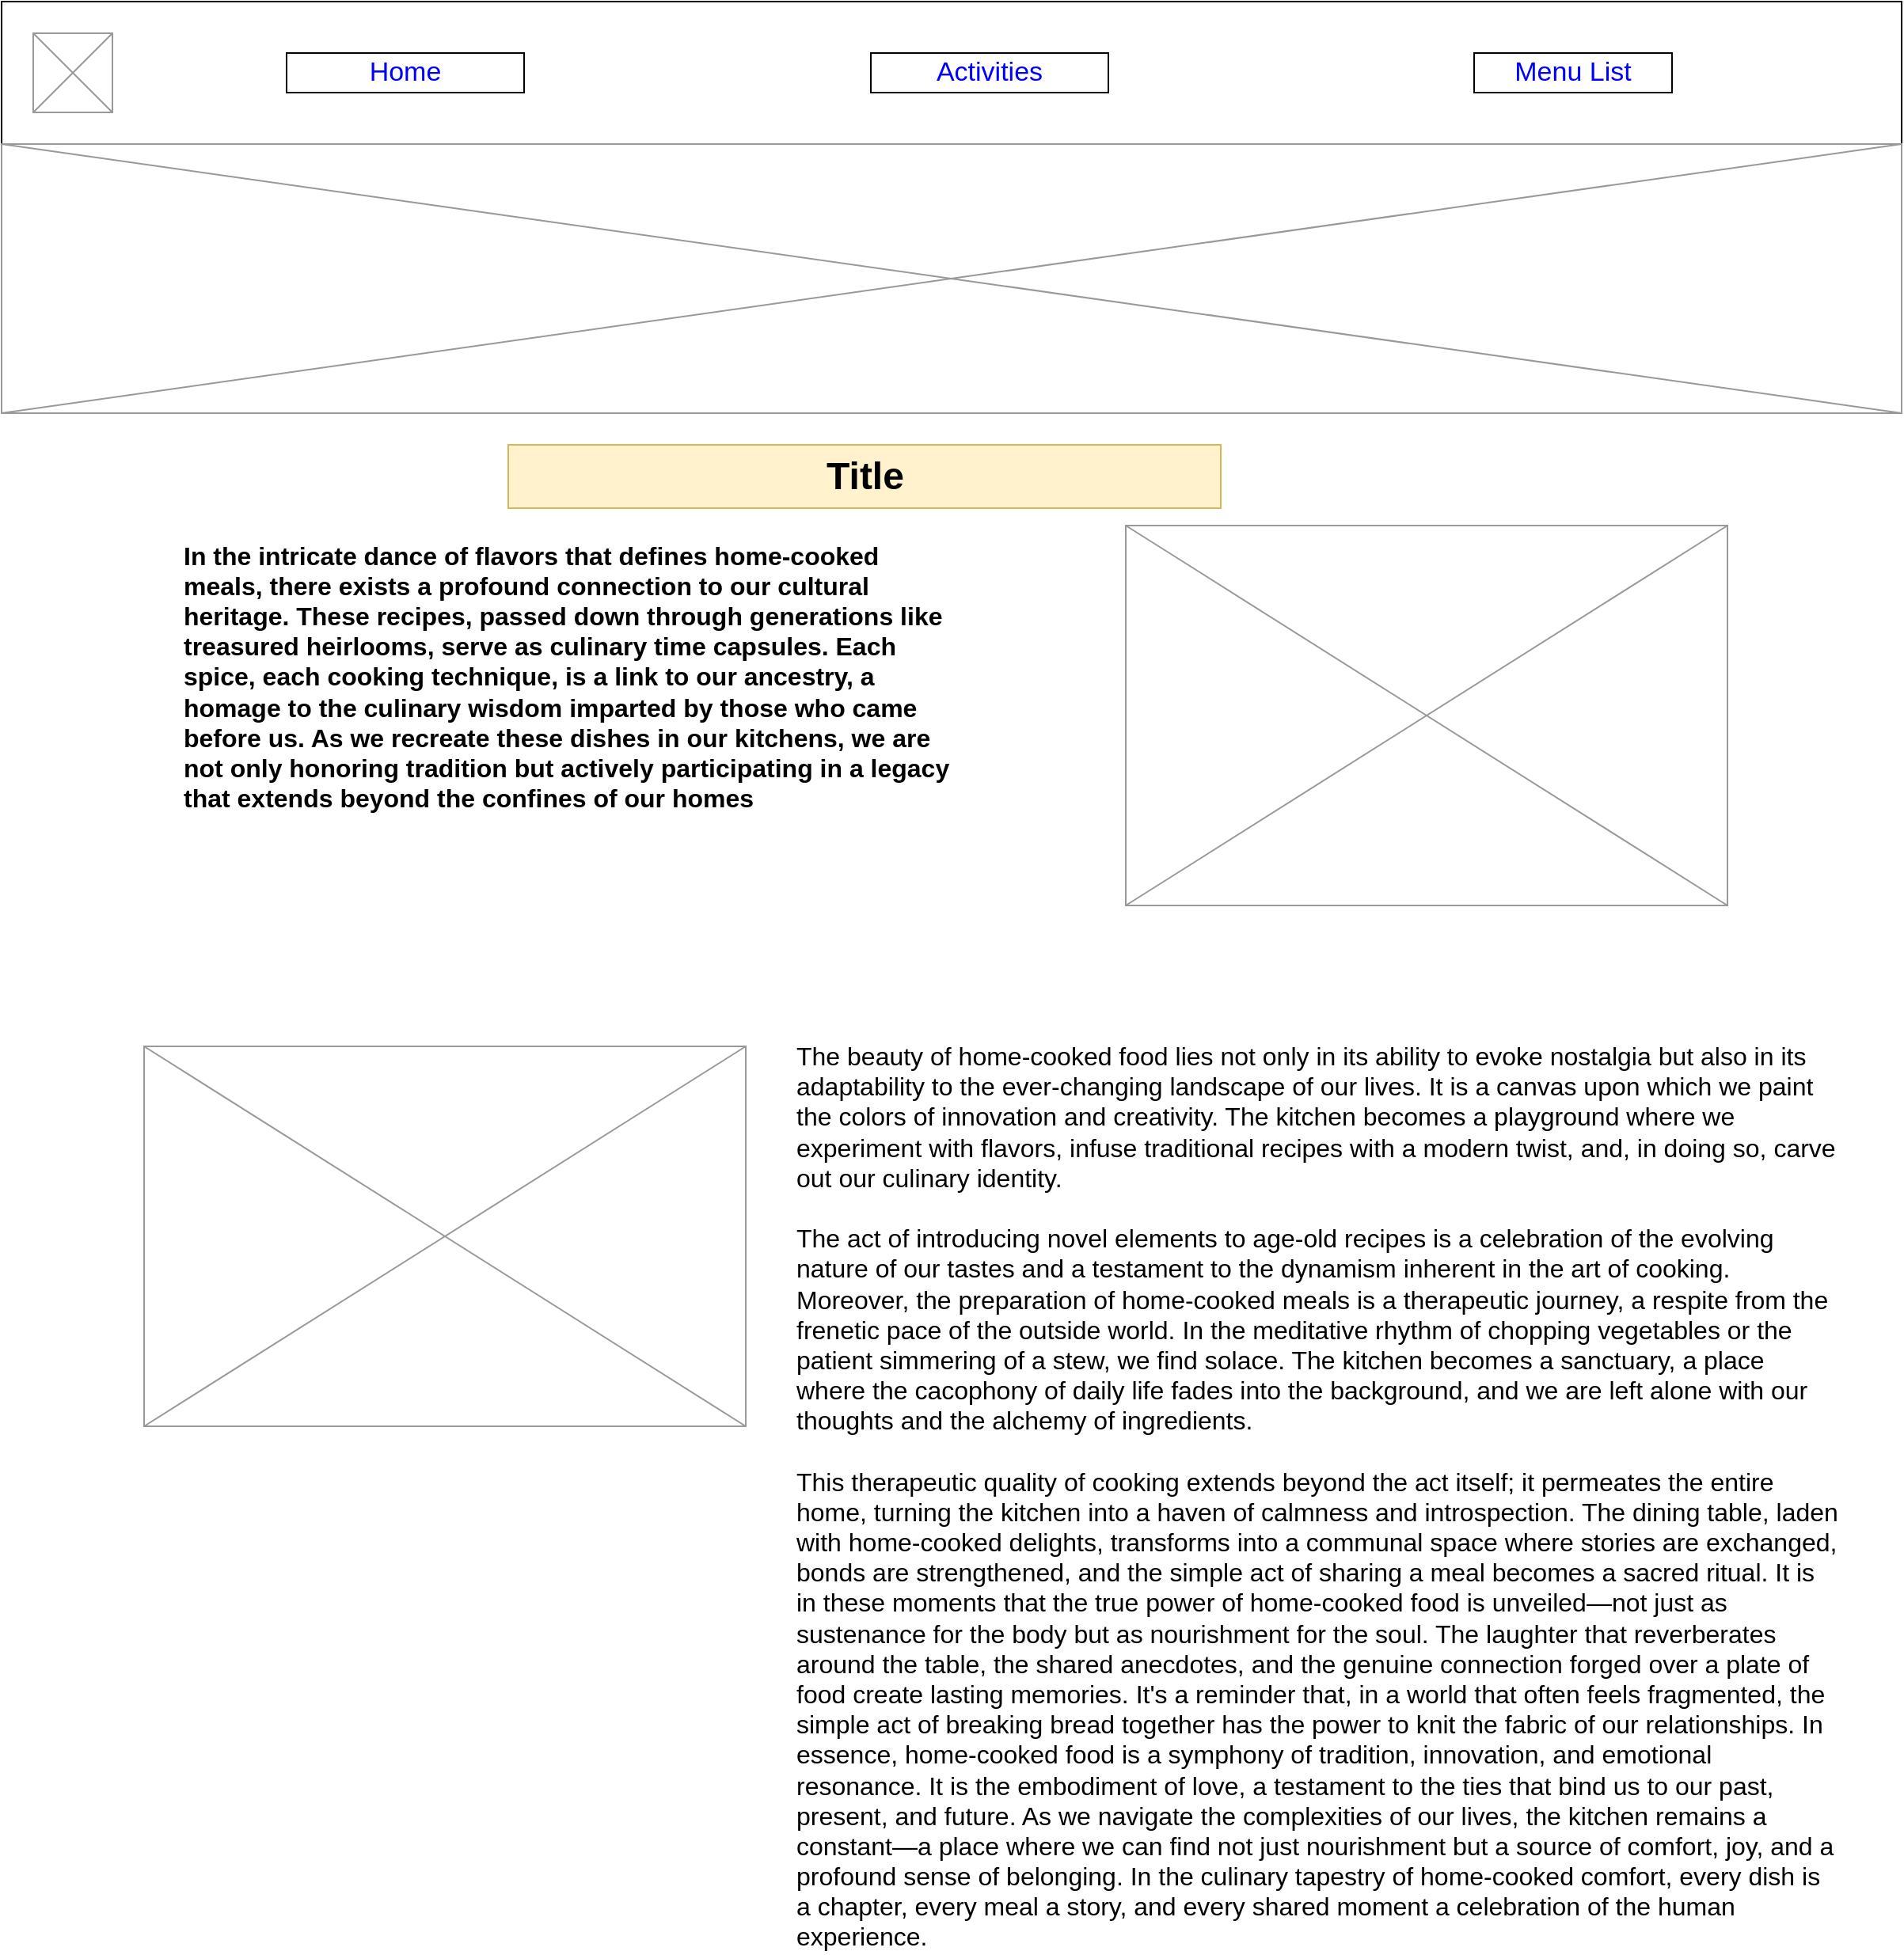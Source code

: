 <mxfile version="22.0.3" type="device" pages="3">
  <diagram name="Home" id="fePHpESY38d2t5W2Hg8Y">
    <mxGraphModel dx="1551" dy="906" grid="1" gridSize="10" guides="1" tooltips="1" connect="1" arrows="1" fold="1" page="1" pageScale="1" pageWidth="1200" pageHeight="1600" math="0" shadow="0">
      <root>
        <mxCell id="0" />
        <mxCell id="1" parent="0" />
        <mxCell id="f3_F9k_nzYE2Gdxumvm--1" value="" style="rounded=0;whiteSpace=wrap;html=1;" parent="1" vertex="1">
          <mxGeometry width="1200" height="90" as="geometry" />
        </mxCell>
        <mxCell id="AoFICt4fohvMHKeq20K6-1" value="" style="verticalLabelPosition=bottom;shadow=0;dashed=0;align=center;html=1;verticalAlign=top;strokeWidth=1;shape=mxgraph.mockup.graphics.simpleIcon;strokeColor=#999999;" vertex="1" parent="1">
          <mxGeometry x="20" y="20" width="50" height="50" as="geometry" />
        </mxCell>
        <mxCell id="AoFICt4fohvMHKeq20K6-5" value="Menu List" style="strokeColor=inherit;fillColor=inherit;gradientColor=inherit;strokeWidth=1;shadow=0;dashed=0;align=center;html=1;shape=mxgraph.mockup.text.rrect;rSize=0;fontSize=17;fontColor=#0000ff;whiteSpace=wrap;" vertex="1" parent="1">
          <mxGeometry x="930" y="32.5" width="125" height="25" as="geometry" />
        </mxCell>
        <mxCell id="AoFICt4fohvMHKeq20K6-4" value="Activities" style="strokeColor=inherit;fillColor=inherit;gradientColor=inherit;strokeWidth=1;shadow=0;dashed=0;align=center;html=1;shape=mxgraph.mockup.text.rrect;rSize=0;fontSize=17;fontColor=#0000ff;whiteSpace=wrap;" vertex="1" parent="1">
          <mxGeometry x="549" y="32.5" width="150" height="25" as="geometry" />
        </mxCell>
        <mxCell id="AoFICt4fohvMHKeq20K6-9" value="Home" style="strokeColor=inherit;fillColor=inherit;gradientColor=inherit;strokeWidth=1;shadow=0;dashed=0;align=center;html=1;shape=mxgraph.mockup.text.rrect;rSize=0;fontSize=17;fontColor=#0000ff;whiteSpace=wrap;" vertex="1" parent="1">
          <mxGeometry x="180" y="32.5" width="150" height="25" as="geometry" />
        </mxCell>
        <mxCell id="HTTb59zFbpHm0OaErmfY-1" value="" style="verticalLabelPosition=bottom;shadow=0;dashed=0;align=center;html=1;verticalAlign=top;strokeWidth=1;shape=mxgraph.mockup.graphics.simpleIcon;strokeColor=#999999;" vertex="1" parent="1">
          <mxGeometry y="90" width="1200" height="170" as="geometry" />
        </mxCell>
        <mxCell id="HTTb59zFbpHm0OaErmfY-2" value="" style="verticalLabelPosition=bottom;shadow=0;dashed=0;align=center;html=1;verticalAlign=top;strokeWidth=1;shape=mxgraph.mockup.graphics.simpleIcon;strokeColor=#999999;" vertex="1" parent="1">
          <mxGeometry x="710" y="331" width="380" height="240" as="geometry" />
        </mxCell>
        <mxCell id="HTTb59zFbpHm0OaErmfY-3" value="Title" style="text;strokeColor=#d6b656;fillColor=#fff2cc;html=1;fontSize=24;fontStyle=1;verticalAlign=middle;align=center;" vertex="1" parent="1">
          <mxGeometry x="320" y="280" width="450" height="40" as="geometry" />
        </mxCell>
        <mxCell id="HTTb59zFbpHm0OaErmfY-4" value="&lt;h1 style=&quot;font-size: 16px;&quot;&gt;In the intricate dance of flavors that defines home-cooked meals, there exists a profound connection to our cultural heritage. These recipes, passed down through generations like treasured heirlooms, serve as culinary time capsules. Each spice, each cooking technique, is a link to our ancestry, a homage to the culinary wisdom imparted by those who came before us. As we recreate these dishes in our kitchens, we are not only honoring tradition but actively participating in a legacy that extends beyond the confines of our homes&lt;br&gt;&lt;/h1&gt;" style="text;html=1;strokeColor=none;fillColor=none;spacing=5;spacingTop=-20;whiteSpace=wrap;overflow=hidden;rounded=0;" vertex="1" parent="1">
          <mxGeometry x="110" y="340" width="500" height="210" as="geometry" />
        </mxCell>
        <mxCell id="HTTb59zFbpHm0OaErmfY-5" value="The beauty of home-cooked food lies not only in its ability to evoke nostalgia but also in its adaptability to the ever-changing landscape of our lives. It is a canvas upon which we paint the colors of innovation and creativity. The kitchen becomes a playground where we experiment with flavors, infuse traditional recipes with a modern twist, and, in doing so, carve out our culinary identity. &lt;br&gt;&lt;br&gt;The act of introducing novel elements to age-old recipes is a celebration of the evolving nature of our tastes and a testament to the dynamism inherent in the art of cooking. Moreover, the preparation of home-cooked meals is a therapeutic journey, a respite from the frenetic pace of the outside world. In the meditative rhythm of chopping vegetables or the patient simmering of a stew, we find solace. The kitchen becomes a sanctuary, a place where the cacophony of daily life fades into the background, and we are left alone with our thoughts and the alchemy of ingredients. &lt;br&gt;&lt;br&gt;This therapeutic quality of cooking extends beyond the act itself; it permeates the entire home, turning the kitchen into a haven of calmness and introspection. The dining table, laden with home-cooked delights, transforms into a communal space where stories are exchanged, bonds are strengthened, and the simple act of sharing a meal becomes a sacred ritual. It is in these moments that the true power of home-cooked food is unveiled—not just as sustenance for the body but as nourishment for the soul. The laughter that reverberates around the table, the shared anecdotes, and the genuine connection forged over a plate of food create lasting memories. It&#39;s a reminder that, in a world that often feels fragmented, the simple act of breaking bread together has the power to knit the fabric of our relationships. In essence, home-cooked food is a symphony of tradition, innovation, and emotional resonance. It is the embodiment of love, a testament to the ties that bind us to our past, present, and future. As we navigate the complexities of our lives, the kitchen remains a constant—a place where we can find not just nourishment but a source of comfort, joy, and a profound sense of belonging. In the culinary tapestry of home-cooked comfort, every dish is a chapter, every meal a story, and every shared moment a celebration of the human experience." style="text;html=1;strokeColor=none;fillColor=none;align=left;verticalAlign=top;whiteSpace=wrap;rounded=0;fontSize=16;" vertex="1" parent="1">
          <mxGeometry x="500" y="650" width="660" height="520" as="geometry" />
        </mxCell>
        <mxCell id="HTTb59zFbpHm0OaErmfY-6" value="" style="verticalLabelPosition=bottom;shadow=0;dashed=0;align=center;html=1;verticalAlign=top;strokeWidth=1;shape=mxgraph.mockup.graphics.simpleIcon;strokeColor=#999999;" vertex="1" parent="1">
          <mxGeometry x="90" y="660" width="380" height="240" as="geometry" />
        </mxCell>
      </root>
    </mxGraphModel>
  </diagram>
  <diagram id="nZtKEn52BL31QVza0Gez" name="Activities">
    <mxGraphModel dx="2751" dy="906" grid="1" gridSize="10" guides="1" tooltips="1" connect="1" arrows="1" fold="1" page="1" pageScale="1" pageWidth="1200" pageHeight="1600" math="0" shadow="0">
      <root>
        <mxCell id="0" />
        <mxCell id="1" parent="0" />
        <mxCell id="LzlpL7Kmyy4Co11n14sz-1" value="" style="rounded=0;whiteSpace=wrap;html=1;fillColor=#dae8fc;strokeColor=#6c8ebf;" vertex="1" parent="1">
          <mxGeometry width="1200" height="90" as="geometry" />
        </mxCell>
        <mxCell id="LzlpL7Kmyy4Co11n14sz-2" value="" style="verticalLabelPosition=bottom;shadow=0;dashed=0;align=center;html=1;verticalAlign=top;strokeWidth=1;shape=mxgraph.mockup.graphics.simpleIcon;strokeColor=#999999;" vertex="1" parent="1">
          <mxGeometry x="20" y="20" width="50" height="50" as="geometry" />
        </mxCell>
        <mxCell id="LzlpL7Kmyy4Co11n14sz-3" value="Menu List" style="strokeColor=#3700CC;fillColor=#6a00ff;strokeWidth=1;shadow=0;dashed=0;align=center;html=1;shape=mxgraph.mockup.text.rrect;rSize=0;fontSize=17;whiteSpace=wrap;fontColor=#ffffff;" vertex="1" parent="1">
          <mxGeometry x="930" y="32.5" width="125" height="25" as="geometry" />
        </mxCell>
        <mxCell id="LzlpL7Kmyy4Co11n14sz-4" value="Activities" style="strokeColor=#b85450;fillColor=#f8cecc;strokeWidth=1;shadow=0;dashed=0;align=center;html=1;shape=mxgraph.mockup.text.rrect;rSize=0;fontSize=17;whiteSpace=wrap;" vertex="1" parent="1">
          <mxGeometry x="549" y="32.5" width="150" height="25" as="geometry" />
        </mxCell>
        <mxCell id="LzlpL7Kmyy4Co11n14sz-5" value="Home" style="strokeColor=#666666;fillColor=#f5f5f5;strokeWidth=1;shadow=0;dashed=0;align=center;html=1;shape=mxgraph.mockup.text.rrect;rSize=0;fontSize=17;fontColor=#333333;whiteSpace=wrap;" vertex="1" parent="1">
          <mxGeometry x="180" y="32.5" width="150" height="25" as="geometry" />
        </mxCell>
        <mxCell id="O-awJAzphDHct0B1r46i-1" value="" style="verticalLabelPosition=bottom;shadow=0;dashed=0;align=center;html=1;verticalAlign=top;strokeWidth=1;shape=mxgraph.mockup.graphics.simpleIcon;strokeColor=#999999;" vertex="1" parent="1">
          <mxGeometry y="90" width="1200" height="190" as="geometry" />
        </mxCell>
        <mxCell id="Lqoiv2hFHfmRJQaDbvWk-1" value="&#xa;&lt;span style=&quot;color: rgb(0, 180, 216); font-family: &amp;quot;Times New Roman&amp;quot;; font-size: 18px; font-style: normal; font-variant-ligatures: normal; font-variant-caps: normal; font-weight: 400; letter-spacing: normal; orphans: 2; text-align: start; text-indent: 0px; text-transform: none; widows: 2; word-spacing: 0px; -webkit-text-stroke-width: 0px; text-decoration-thickness: initial; text-decoration-style: initial; text-decoration-color: initial; float: none; display: inline !important;&quot;&gt;In the heart of Ghana, where culinary traditions intertwine with modern gastronomy, Peduase Chop house stands as a testament to the enduring charm of home-cooked comfort. As you embark on a culinary journey with us, prepare to be immersed in an experience that transcends mere dining — welcome to our home, where every dish tells a story. At Peduase Chop House, our roots run deep. Founded with a passion for preserving familial culinary legacies, our story is one of evolution, innovation, and a dedication to the art of home cooking. The pages of our history reveal not just a restaurant but a haven where tradition meets contemporary flair. Step into our kitchen, and you step into a world where family recipes, passed down through generations, take center stage. Here, cultural influences weave a tapestry of flavors, and signature dishes carry with them the rich narratives of our heritage. Our menu is a homage to the past, a celebration of the diverse influences that have shaped our culinary identity.&lt;/span&gt;&#xa;&#xa;" style="text;html=1;strokeColor=none;fillColor=none;spacing=5;spacingTop=-20;whiteSpace=wrap;overflow=hidden;rounded=0;" vertex="1" parent="1">
          <mxGeometry x="50" y="370" width="620" height="260" as="geometry" />
        </mxCell>
        <mxCell id="Lqoiv2hFHfmRJQaDbvWk-2" value="" style="verticalLabelPosition=bottom;shadow=0;dashed=0;align=center;html=1;verticalAlign=top;strokeWidth=1;shape=mxgraph.mockup.graphics.simpleIcon;strokeColor=#999999;" vertex="1" parent="1">
          <mxGeometry x="810" y="380" width="380" height="310" as="geometry" />
        </mxCell>
        <mxCell id="lqIv5uI9xH7o2_7zpiVj-1" value="" style="verticalLabelPosition=bottom;shadow=0;dashed=0;align=center;html=1;verticalAlign=top;strokeWidth=1;shape=mxgraph.mockup.graphics.simpleIcon;strokeColor=#999999;" vertex="1" parent="1">
          <mxGeometry x="20" y="720" width="390" height="310" as="geometry" />
        </mxCell>
        <mxCell id="lqIv5uI9xH7o2_7zpiVj-2" value="&lt;h1 style=&quot;font-size: 15px;&quot;&gt;Led by our seasoned chef, Chef Van, Peduase Chop House embraces the art of cooking as a labor of love. With a farm-to-table philosophy, we prioritize fresh, locally sourced ingredients. Sustainability is not just a buzzword; it&#39;s a commitment woven into every aspect of our culinary creations. Meet the talented individuals who bring our kitchen to life. From the bustling markets to the creative innovation behind every dish, our culinary team is dedicated to excellence. Explore the stories behind our ingredients and witness firsthand the dedication that transforms them into the delectable creations that grace our tables.&lt;br style=&quot;font-size: 15px;&quot;&gt;&lt;/h1&gt;" style="text;html=1;strokeColor=none;fillColor=none;spacing=5;spacingTop=-20;whiteSpace=wrap;overflow=hidden;rounded=0;fontSize=15;" vertex="1" parent="1">
          <mxGeometry x="680" y="800" width="500" height="220" as="geometry" />
        </mxCell>
        <mxCell id="1PGU_zkvY_Yiss5bzK-b-1" value="" style="verticalLabelPosition=bottom;shadow=0;dashed=0;align=center;html=1;verticalAlign=top;strokeWidth=1;shape=mxgraph.mockup.graphics.simpleIcon;strokeColor=#999999;fillColor=#CCFFFF;" vertex="1" parent="1">
          <mxGeometry x="699" y="1170" width="390" height="210" as="geometry" />
        </mxCell>
        <mxCell id="lqIv5uI9xH7o2_7zpiVj-3" value="&lt;h1 style=&quot;font-size: 13px;&quot;&gt;The ambiance at Peduase Chop House is more than mere aesthetics; it&#39;s a reflection of our commitment to providing a cozy, intimate dining experience. Our personalized service ensures that each visit feels like coming home, and the testimonials from our patrons attest to the warmth that envelops every guest. Beyond our walls, Peduase Chop House is deeply ingrained in the community.&amp;nbsp;&lt;/h1&gt;&lt;h1 style=&quot;font-size: 13px;&quot;&gt;Our local partnerships, charity initiatives, and support for local agriculture are not just gestures; they are the threads that weave us into the fabric of Aburi cultural tapestry. The ambiance at Peduase Chop House is more than mere aesthetics; it&#39;s a reflection of our commitment to providing a cozy, intimate dining experience. Our personalized service ensures that each visit feels like coming home, and the testimonials from our patrons attest to the warmth that envelops every guest. Beyond our walls, Peduase Chop House is deeply ingrained in the community.&amp;nbsp;&lt;/h1&gt;&lt;h1 style=&quot;font-size: 13px;&quot;&gt;Our local partnerships, charity initiatives, and support for local agriculture are not just gestures; they are the threads that weave us into the fabric of [Your City]&#39;s cultural tapestry. Take a piece of Peduase Chop house with you by trying some of our signature recipes at home. Our chef shares cooking tips, and we encourage you to share your creations with the world using #HomeCookedMagic.&lt;br style=&quot;font-size: 13px;&quot;&gt;&lt;/h1&gt;" style="text;html=1;strokeColor=none;fillColor=default;spacing=5;spacingTop=-20;whiteSpace=wrap;overflow=hidden;rounded=0;fontSize=13;" vertex="1" parent="1">
          <mxGeometry x="-70" y="1175" width="790" height="200" as="geometry" />
        </mxCell>
        <mxCell id="dAGzklK7zm2jUvso_Ela-1" value="" style="rounded=0;whiteSpace=wrap;html=1;" vertex="1" parent="1">
          <mxGeometry x="-130" y="1440" width="1240" height="220" as="geometry" />
        </mxCell>
        <mxCell id="dAGzklK7zm2jUvso_Ela-2" value="" style="verticalLabelPosition=bottom;shadow=0;dashed=0;align=center;html=1;verticalAlign=top;strokeWidth=1;shape=mxgraph.mockup.graphics.simpleIcon;strokeColor=#6c8ebf;fillColor=#dae8fc;" vertex="1" parent="1">
          <mxGeometry x="-120" y="1490" width="200" height="150" as="geometry" />
        </mxCell>
        <mxCell id="dAGzklK7zm2jUvso_Ela-3" value="Copy right notice" style="text;strokeColor=none;fillColor=none;html=1;fontSize=24;fontStyle=1;verticalAlign=middle;align=center;" vertex="1" parent="1">
          <mxGeometry x="-90" y="1440" width="150" height="40" as="geometry" />
        </mxCell>
        <mxCell id="9PMnLBCfhx2AtQ9ui-0Y-1" value="https://plotinaarhin.github.io/wdd130/pch/site-plan.html" style="shape=rectangle;strokeColor=none;fillColor=none;linkText=;fontSize=17;fontColor=#0000ff;fontStyle=4;html=1;align=center;" vertex="1" parent="1">
          <mxGeometry x="130" y="1500" width="400" height="60" as="geometry" />
        </mxCell>
        <mxCell id="3foL4I9La03GHf4OwDYg-1" value="" style="dashed=0;outlineConnect=0;html=1;align=center;labelPosition=center;verticalLabelPosition=bottom;verticalAlign=top;shape=mxgraph.webicons.facebook;fillColor=#6294E4;gradientColor=#1A2665" vertex="1" parent="1">
          <mxGeometry x="690" y="1495" width="70" height="85" as="geometry" />
        </mxCell>
        <mxCell id="QnMDiT_qki2_1C4u0Oht-1" value="" style="dashed=0;outlineConnect=0;html=1;align=center;labelPosition=center;verticalLabelPosition=bottom;verticalAlign=top;shape=mxgraph.webicons.linkedin;fillColor=#0095DB;gradientColor=#006391" vertex="1" parent="1">
          <mxGeometry x="800" y="1502.5" width="70" height="70" as="geometry" />
        </mxCell>
        <mxCell id="NRUQn9aVpuWMEEEjkLS7-1" value="" style="dashed=0;outlineConnect=0;html=1;align=center;labelPosition=center;verticalLabelPosition=bottom;verticalAlign=top;shape=mxgraph.webicons.github;gradientColor=#DFDEDE" vertex="1" parent="1">
          <mxGeometry x="910" y="1500" width="102.4" height="80" as="geometry" />
        </mxCell>
      </root>
    </mxGraphModel>
  </diagram>
  <diagram id="uVJwCt3hwBzYW56HHP-j" name="Menu List">
    <mxGraphModel dx="1551" dy="906" grid="1" gridSize="10" guides="1" tooltips="1" connect="1" arrows="1" fold="1" page="1" pageScale="1" pageWidth="1200" pageHeight="1600" math="0" shadow="0">
      <root>
        <mxCell id="0" />
        <mxCell id="1" parent="0" />
        <mxCell id="jV_UibnaO_c4NyetJdqw-1" value="" style="rounded=0;whiteSpace=wrap;html=1;" vertex="1" parent="1">
          <mxGeometry width="1200" height="90" as="geometry" />
        </mxCell>
        <mxCell id="jV_UibnaO_c4NyetJdqw-2" value="" style="verticalLabelPosition=bottom;shadow=0;dashed=0;align=center;html=1;verticalAlign=top;strokeWidth=1;shape=mxgraph.mockup.graphics.simpleIcon;strokeColor=#999999;" vertex="1" parent="1">
          <mxGeometry x="20" y="20" width="50" height="50" as="geometry" />
        </mxCell>
        <mxCell id="jV_UibnaO_c4NyetJdqw-3" value="Menu List" style="strokeColor=inherit;fillColor=inherit;gradientColor=inherit;strokeWidth=1;shadow=0;dashed=0;align=center;html=1;shape=mxgraph.mockup.text.rrect;rSize=0;fontSize=17;fontColor=#0000ff;whiteSpace=wrap;" vertex="1" parent="1">
          <mxGeometry x="930" y="32.5" width="125" height="25" as="geometry" />
        </mxCell>
        <mxCell id="jV_UibnaO_c4NyetJdqw-4" value="Activities" style="strokeColor=inherit;fillColor=inherit;gradientColor=inherit;strokeWidth=1;shadow=0;dashed=0;align=center;html=1;shape=mxgraph.mockup.text.rrect;rSize=0;fontSize=17;fontColor=#0000ff;whiteSpace=wrap;" vertex="1" parent="1">
          <mxGeometry x="549" y="32.5" width="150" height="25" as="geometry" />
        </mxCell>
        <mxCell id="jV_UibnaO_c4NyetJdqw-5" value="Home" style="strokeColor=inherit;fillColor=inherit;gradientColor=inherit;strokeWidth=1;shadow=0;dashed=0;align=center;html=1;shape=mxgraph.mockup.text.rrect;rSize=0;fontSize=17;fontColor=#0000ff;whiteSpace=wrap;" vertex="1" parent="1">
          <mxGeometry x="180" y="32.5" width="150" height="25" as="geometry" />
        </mxCell>
        <mxCell id="8xrKau0FNWaYCgpoABnB-1" value="" style="verticalLabelPosition=bottom;shadow=0;dashed=0;align=center;html=1;verticalAlign=top;strokeWidth=1;shape=mxgraph.mockup.graphics.simpleIcon;strokeColor=#999999;" vertex="1" parent="1">
          <mxGeometry y="90" width="1200" height="150" as="geometry" />
        </mxCell>
        <mxCell id="fCni9cHL6t7WRL-AslEy-1" value="Menu List" style="text;strokeColor=#d6b656;fillColor=#FF3399;html=1;fontSize=24;fontStyle=1;verticalAlign=middle;align=center;" vertex="1" parent="1">
          <mxGeometry x="370" y="300" width="450" height="40" as="geometry" />
        </mxCell>
        <mxCell id="6gJG4NzpoLMs0mQWBMnk-1" value="" style="verticalLabelPosition=bottom;shadow=0;dashed=0;align=center;html=1;verticalAlign=top;strokeWidth=1;shape=mxgraph.mockup.graphics.simpleIcon;strokeColor=#999999;" vertex="1" parent="1">
          <mxGeometry x="800" y="390" width="370" height="270" as="geometry" />
        </mxCell>
        <mxCell id="6gJG4NzpoLMs0mQWBMnk-2" value="&lt;h1 style=&quot;font-size: 15px;&quot;&gt;Our culinary team is composed of passionate and skilled chefs who take pride in creating dishes that not only taste exceptional but also showcase artistic presentation.The menu is not just a list of dishes; it&#39;s a journey. We offer an array of culinary experiences, from the comfort of timeless classics to the excitement of innovative, seasonal offerings. Our commitment to seasonal ingredients means our menu evolves, allowing us to present new and exciting flavors to our customers throughout the year.&lt;br style=&quot;font-size: 15px;&quot;&gt;&lt;/h1&gt;" style="text;html=1;strokeColor=none;fillColor=none;spacing=5;spacingTop=-20;whiteSpace=wrap;overflow=hidden;rounded=0;opacity=0;fontColor=#000000;textOpacity=90;fontSize=15;" vertex="1" parent="1">
          <mxGeometry x="80" y="410" width="520" height="160" as="geometry" />
        </mxCell>
        <mxCell id="0N1WYdnAiemhEbZTWxHa-1" value="" style="verticalLabelPosition=bottom;shadow=0;dashed=0;align=center;html=1;verticalAlign=top;strokeWidth=1;shape=mxgraph.mockup.graphics.simpleIcon;strokeColor=#999999;" vertex="1" parent="1">
          <mxGeometry x="40" y="750" width="370" height="290" as="geometry" />
        </mxCell>
        <mxCell id="0N1WYdnAiemhEbZTWxHa-2" value="&lt;h1 style=&quot;font-size: 17px;&quot;&gt;&lt;br style=&quot;font-size: 17px;&quot;&gt;&lt;/h1&gt;One of the cornerstones of our menu is diversity. We understand that every customer who walks through our doors brings their unique palate and culinary preferences. Thus, our menu is thoughtfully curated to offer a broad spectrum of options, ranging from international and fusion dishes to classic local favorites. Vegetarian, vegan, and gluten-free choices are also available, ensuring that every guest can find something to satisfy their appetite." style="text;html=1;strokeColor=none;fillColor=none;spacing=5;spacingTop=-20;whiteSpace=wrap;overflow=hidden;rounded=0;fontSize=17;" vertex="1" parent="1">
          <mxGeometry x="680" y="760" width="460" height="210" as="geometry" />
        </mxCell>
        <mxCell id="0N1WYdnAiemhEbZTWxHa-3" value="" style="rounded=0;whiteSpace=wrap;html=1;" vertex="1" parent="1">
          <mxGeometry x="50" y="1190" width="1100" height="300" as="geometry" />
        </mxCell>
        <mxCell id="0N1WYdnAiemhEbZTWxHa-4" value="" style="verticalLabelPosition=bottom;shadow=0;dashed=0;align=center;html=1;verticalAlign=top;strokeWidth=1;shape=mxgraph.mockup.graphics.simpleIcon;strokeColor=#999999;" vertex="1" parent="1">
          <mxGeometry x="660" y="1200" width="490" height="280" as="geometry" />
        </mxCell>
        <mxCell id="0N1WYdnAiemhEbZTWxHa-5" value="&lt;h1 style=&quot;font-size: 16px;&quot;&gt;One of the cornerstones of our menu is diversity. We understand that every customer who walks through our doors brings their unique palate and culinary preferences. Thus, our menu is thoughtfully curated to offer a broad spectrum of options, ranging from international and fusion dishes to classic local favorites. Vegetarian, vegan, and gluten-free choices are also available, ensuring that every guest can find something to satisfy their appetite.&lt;br style=&quot;font-size: 16px;&quot;&gt;&lt;/h1&gt;" style="text;html=1;strokeColor=none;fillColor=none;spacing=5;spacingTop=-20;whiteSpace=wrap;overflow=hidden;rounded=0;fontSize=16;" vertex="1" parent="1">
          <mxGeometry x="80" y="1240" width="660" height="150" as="geometry" />
        </mxCell>
        <mxCell id="0N1WYdnAiemhEbZTWxHa-6" value="" style="rounded=0;whiteSpace=wrap;html=1;" vertex="1" parent="1">
          <mxGeometry x="40" y="1630" width="1040" height="210" as="geometry" />
        </mxCell>
        <mxCell id="0N1WYdnAiemhEbZTWxHa-7" value="" style="verticalLabelPosition=bottom;shadow=0;dashed=0;align=center;html=1;verticalAlign=top;strokeWidth=1;shape=mxgraph.mockup.graphics.simpleIcon;strokeColor=#999999;" vertex="1" parent="1">
          <mxGeometry x="60" y="1690" width="220" height="130" as="geometry" />
        </mxCell>
        <mxCell id="0N1WYdnAiemhEbZTWxHa-8" value="https://plotinaarhin.github.io/wdd130/pch/site-plan.html" style="shape=rectangle;strokeColor=none;fillColor=none;linkText=;fontSize=17;fontColor=#0000ff;fontStyle=4;html=1;align=center;" vertex="1" parent="1">
          <mxGeometry x="320" y="1680" width="400" height="60" as="geometry" />
        </mxCell>
        <mxCell id="0N1WYdnAiemhEbZTWxHa-9" value="&lt;font style=&quot;font-size: 20px;&quot;&gt;Copy right notice&lt;/font&gt;" style="text;strokeColor=none;fillColor=none;html=1;fontSize=20;fontStyle=1;verticalAlign=middle;align=center;" vertex="1" parent="1">
          <mxGeometry x="105" y="1650" width="130" height="30" as="geometry" />
        </mxCell>
        <mxCell id="0N1WYdnAiemhEbZTWxHa-11" value="" style="dashed=0;outlineConnect=0;html=1;align=center;labelPosition=center;verticalLabelPosition=bottom;verticalAlign=top;shape=mxgraph.webicons.facebook;fillColor=#6294E4;gradientColor=#1A2665" vertex="1" parent="1">
          <mxGeometry x="770" y="1680" width="60" height="70" as="geometry" />
        </mxCell>
        <mxCell id="0N1WYdnAiemhEbZTWxHa-12" value="" style="dashed=0;outlineConnect=0;html=1;align=center;labelPosition=center;verticalLabelPosition=bottom;verticalAlign=top;shape=mxgraph.webicons.linkedin;fillColor=#0095DB;gradientColor=#006391" vertex="1" parent="1">
          <mxGeometry x="850" y="1680" width="70" height="70" as="geometry" />
        </mxCell>
        <mxCell id="0N1WYdnAiemhEbZTWxHa-13" value="" style="dashed=0;outlineConnect=0;html=1;align=center;labelPosition=center;verticalLabelPosition=bottom;verticalAlign=top;shape=mxgraph.webicons.github;gradientColor=#DFDEDE" vertex="1" parent="1">
          <mxGeometry x="941.3" y="1663.8" width="102.4" height="86.2" as="geometry" />
        </mxCell>
      </root>
    </mxGraphModel>
  </diagram>
</mxfile>

